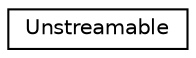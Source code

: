 digraph "Graphical Class Hierarchy"
{
  edge [fontname="Helvetica",fontsize="10",labelfontname="Helvetica",labelfontsize="10"];
  node [fontname="Helvetica",fontsize="10",shape=record];
  rankdir="LR";
  Node0 [label="Unstreamable",height=0.2,width=0.4,color="black", fillcolor="white", style="filled",URL="$classUnstreamable.html"];
}
